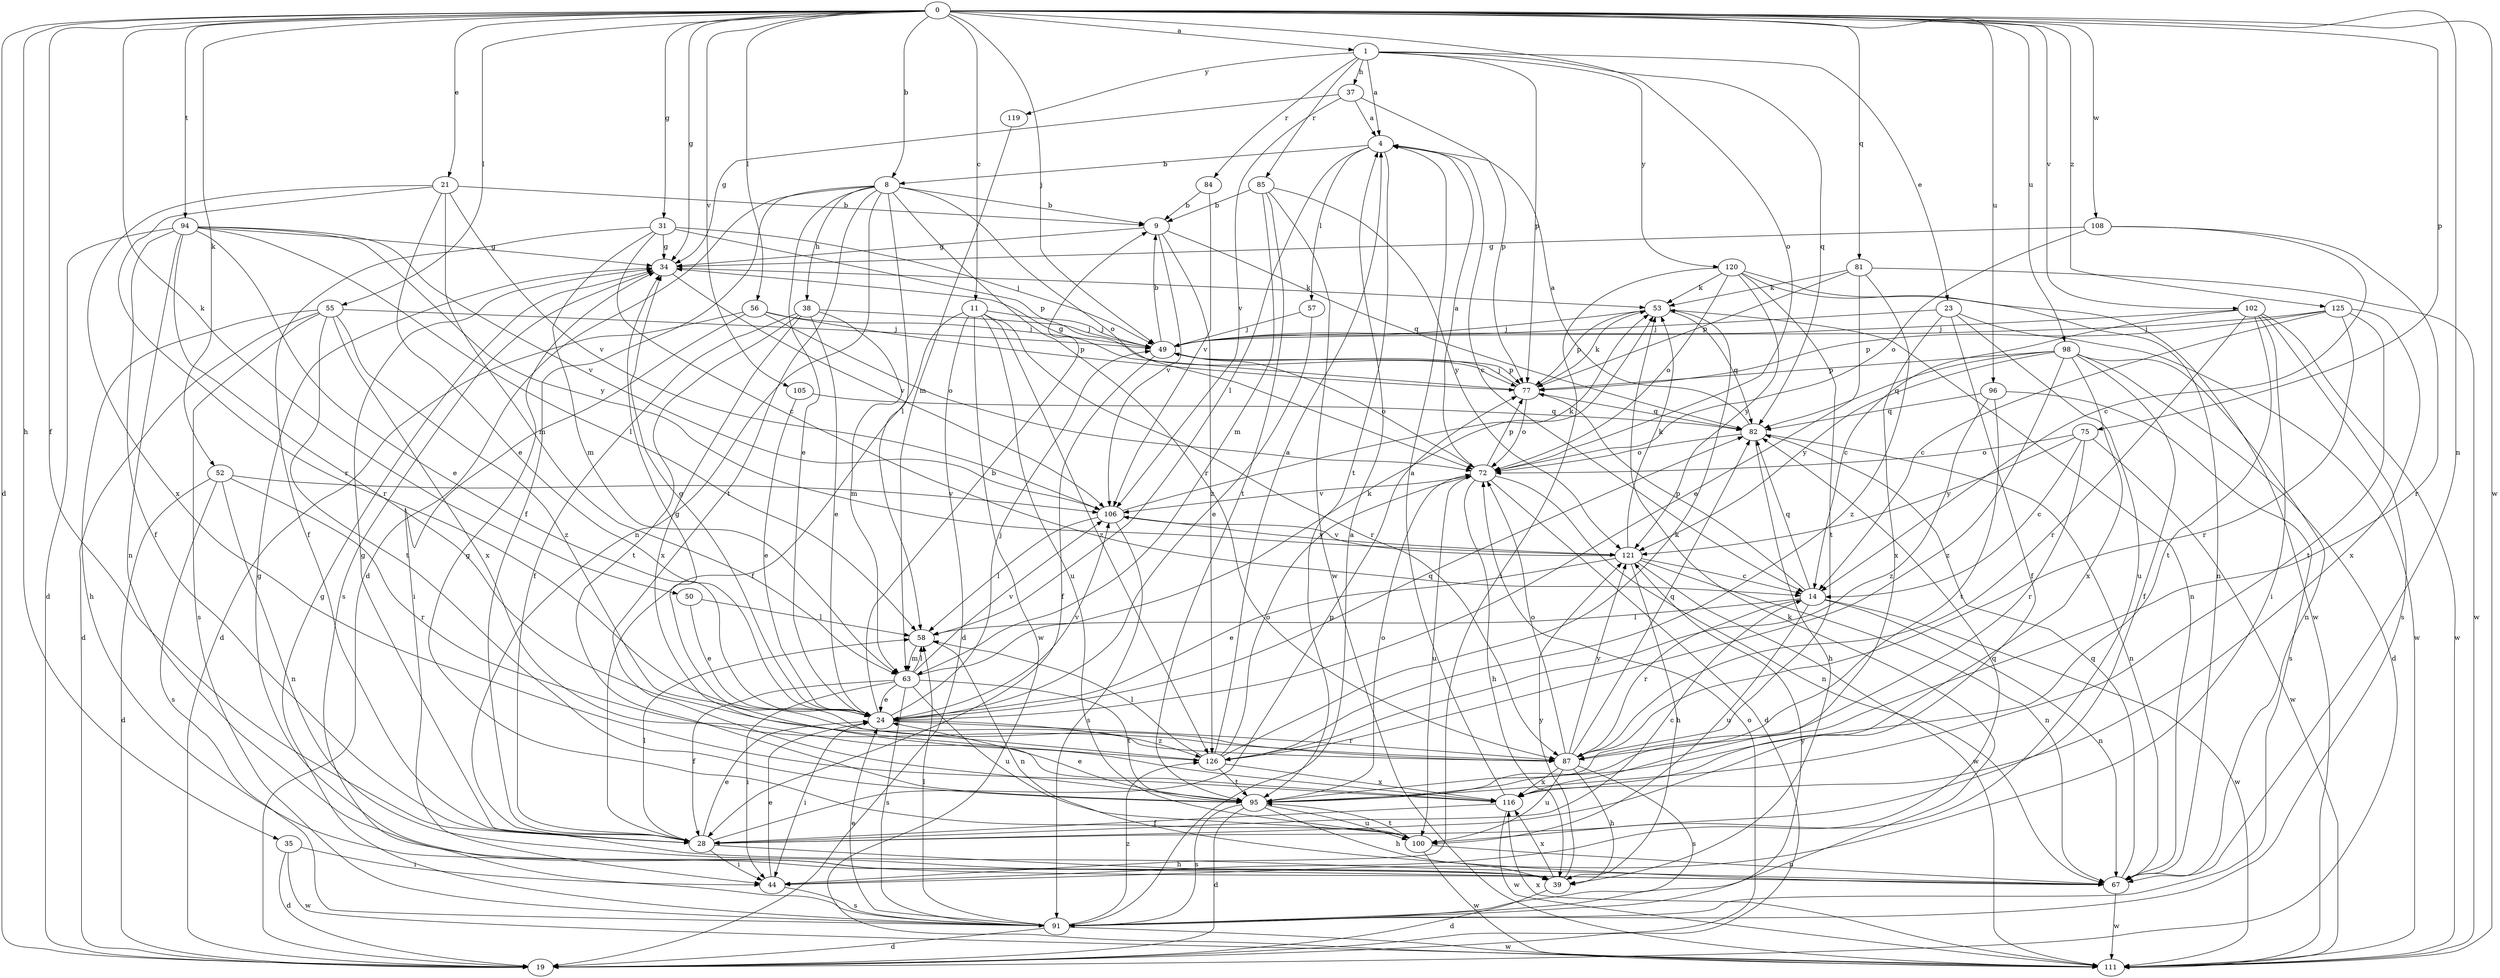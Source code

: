 strict digraph  {
0;
1;
4;
8;
9;
11;
14;
19;
21;
23;
24;
28;
31;
34;
35;
37;
38;
39;
44;
49;
50;
52;
53;
55;
56;
57;
58;
63;
67;
72;
75;
77;
81;
82;
84;
85;
87;
91;
94;
95;
96;
98;
100;
102;
105;
106;
108;
111;
116;
119;
120;
121;
125;
126;
0 -> 1  [label=a];
0 -> 8  [label=b];
0 -> 11  [label=c];
0 -> 19  [label=d];
0 -> 21  [label=e];
0 -> 28  [label=f];
0 -> 31  [label=g];
0 -> 34  [label=g];
0 -> 35  [label=h];
0 -> 49  [label=j];
0 -> 50  [label=k];
0 -> 52  [label=k];
0 -> 55  [label=l];
0 -> 56  [label=l];
0 -> 67  [label=n];
0 -> 72  [label=o];
0 -> 75  [label=p];
0 -> 81  [label=q];
0 -> 94  [label=t];
0 -> 96  [label=u];
0 -> 98  [label=u];
0 -> 102  [label=v];
0 -> 105  [label=v];
0 -> 108  [label=w];
0 -> 111  [label=w];
0 -> 125  [label=z];
1 -> 4  [label=a];
1 -> 23  [label=e];
1 -> 37  [label=h];
1 -> 77  [label=p];
1 -> 82  [label=q];
1 -> 84  [label=r];
1 -> 85  [label=r];
1 -> 119  [label=y];
1 -> 120  [label=y];
4 -> 8  [label=b];
4 -> 14  [label=c];
4 -> 57  [label=l];
4 -> 58  [label=l];
4 -> 95  [label=t];
8 -> 9  [label=b];
8 -> 19  [label=d];
8 -> 24  [label=e];
8 -> 28  [label=f];
8 -> 38  [label=h];
8 -> 58  [label=l];
8 -> 67  [label=n];
8 -> 72  [label=o];
8 -> 87  [label=r];
8 -> 95  [label=t];
9 -> 34  [label=g];
9 -> 82  [label=q];
9 -> 106  [label=v];
9 -> 126  [label=z];
11 -> 19  [label=d];
11 -> 28  [label=f];
11 -> 49  [label=j];
11 -> 87  [label=r];
11 -> 100  [label=u];
11 -> 111  [label=w];
11 -> 126  [label=z];
14 -> 58  [label=l];
14 -> 67  [label=n];
14 -> 77  [label=p];
14 -> 82  [label=q];
14 -> 87  [label=r];
14 -> 100  [label=u];
14 -> 111  [label=w];
19 -> 72  [label=o];
21 -> 9  [label=b];
21 -> 24  [label=e];
21 -> 63  [label=m];
21 -> 87  [label=r];
21 -> 106  [label=v];
21 -> 116  [label=x];
23 -> 28  [label=f];
23 -> 49  [label=j];
23 -> 100  [label=u];
23 -> 111  [label=w];
23 -> 116  [label=x];
24 -> 9  [label=b];
24 -> 34  [label=g];
24 -> 44  [label=i];
24 -> 49  [label=j];
24 -> 82  [label=q];
24 -> 87  [label=r];
24 -> 106  [label=v];
24 -> 126  [label=z];
28 -> 14  [label=c];
28 -> 24  [label=e];
28 -> 34  [label=g];
28 -> 39  [label=h];
28 -> 44  [label=i];
28 -> 58  [label=l];
28 -> 77  [label=p];
31 -> 14  [label=c];
31 -> 28  [label=f];
31 -> 34  [label=g];
31 -> 49  [label=j];
31 -> 63  [label=m];
31 -> 77  [label=p];
34 -> 53  [label=k];
34 -> 91  [label=s];
34 -> 106  [label=v];
35 -> 19  [label=d];
35 -> 44  [label=i];
35 -> 111  [label=w];
37 -> 4  [label=a];
37 -> 34  [label=g];
37 -> 77  [label=p];
37 -> 106  [label=v];
38 -> 24  [label=e];
38 -> 28  [label=f];
38 -> 49  [label=j];
38 -> 63  [label=m];
38 -> 95  [label=t];
38 -> 116  [label=x];
39 -> 19  [label=d];
39 -> 34  [label=g];
39 -> 116  [label=x];
39 -> 121  [label=y];
44 -> 24  [label=e];
44 -> 82  [label=q];
44 -> 91  [label=s];
49 -> 9  [label=b];
49 -> 28  [label=f];
49 -> 72  [label=o];
49 -> 77  [label=p];
50 -> 24  [label=e];
50 -> 58  [label=l];
52 -> 19  [label=d];
52 -> 67  [label=n];
52 -> 87  [label=r];
52 -> 91  [label=s];
52 -> 106  [label=v];
53 -> 49  [label=j];
53 -> 67  [label=n];
53 -> 77  [label=p];
53 -> 82  [label=q];
55 -> 19  [label=d];
55 -> 39  [label=h];
55 -> 49  [label=j];
55 -> 91  [label=s];
55 -> 95  [label=t];
55 -> 116  [label=x];
55 -> 126  [label=z];
56 -> 19  [label=d];
56 -> 44  [label=i];
56 -> 49  [label=j];
56 -> 72  [label=o];
56 -> 77  [label=p];
57 -> 24  [label=e];
57 -> 49  [label=j];
58 -> 63  [label=m];
58 -> 67  [label=n];
63 -> 24  [label=e];
63 -> 28  [label=f];
63 -> 44  [label=i];
63 -> 53  [label=k];
63 -> 58  [label=l];
63 -> 91  [label=s];
63 -> 95  [label=t];
63 -> 100  [label=u];
63 -> 106  [label=v];
67 -> 82  [label=q];
67 -> 111  [label=w];
72 -> 4  [label=a];
72 -> 19  [label=d];
72 -> 39  [label=h];
72 -> 67  [label=n];
72 -> 77  [label=p];
72 -> 100  [label=u];
72 -> 106  [label=v];
75 -> 14  [label=c];
75 -> 72  [label=o];
75 -> 87  [label=r];
75 -> 111  [label=w];
75 -> 121  [label=y];
77 -> 34  [label=g];
77 -> 49  [label=j];
77 -> 53  [label=k];
77 -> 72  [label=o];
77 -> 82  [label=q];
81 -> 24  [label=e];
81 -> 53  [label=k];
81 -> 77  [label=p];
81 -> 111  [label=w];
81 -> 126  [label=z];
82 -> 4  [label=a];
82 -> 39  [label=h];
82 -> 67  [label=n];
82 -> 72  [label=o];
84 -> 9  [label=b];
84 -> 106  [label=v];
85 -> 9  [label=b];
85 -> 63  [label=m];
85 -> 95  [label=t];
85 -> 111  [label=w];
85 -> 121  [label=y];
87 -> 39  [label=h];
87 -> 72  [label=o];
87 -> 82  [label=q];
87 -> 91  [label=s];
87 -> 100  [label=u];
87 -> 116  [label=x];
87 -> 121  [label=y];
91 -> 4  [label=a];
91 -> 19  [label=d];
91 -> 24  [label=e];
91 -> 34  [label=g];
91 -> 53  [label=k];
91 -> 58  [label=l];
91 -> 111  [label=w];
91 -> 121  [label=y];
91 -> 126  [label=z];
94 -> 19  [label=d];
94 -> 24  [label=e];
94 -> 28  [label=f];
94 -> 34  [label=g];
94 -> 58  [label=l];
94 -> 67  [label=n];
94 -> 87  [label=r];
94 -> 106  [label=v];
94 -> 121  [label=y];
95 -> 19  [label=d];
95 -> 24  [label=e];
95 -> 39  [label=h];
95 -> 72  [label=o];
95 -> 91  [label=s];
95 -> 100  [label=u];
96 -> 82  [label=q];
96 -> 91  [label=s];
96 -> 95  [label=t];
96 -> 126  [label=z];
98 -> 19  [label=d];
98 -> 28  [label=f];
98 -> 67  [label=n];
98 -> 77  [label=p];
98 -> 82  [label=q];
98 -> 116  [label=x];
98 -> 121  [label=y];
98 -> 126  [label=z];
100 -> 34  [label=g];
100 -> 67  [label=n];
100 -> 95  [label=t];
100 -> 111  [label=w];
102 -> 14  [label=c];
102 -> 44  [label=i];
102 -> 49  [label=j];
102 -> 87  [label=r];
102 -> 91  [label=s];
102 -> 95  [label=t];
102 -> 111  [label=w];
105 -> 24  [label=e];
105 -> 82  [label=q];
106 -> 53  [label=k];
106 -> 58  [label=l];
106 -> 91  [label=s];
106 -> 121  [label=y];
108 -> 14  [label=c];
108 -> 34  [label=g];
108 -> 72  [label=o];
108 -> 87  [label=r];
111 -> 116  [label=x];
116 -> 4  [label=a];
116 -> 28  [label=f];
116 -> 111  [label=w];
119 -> 63  [label=m];
120 -> 44  [label=i];
120 -> 53  [label=k];
120 -> 67  [label=n];
120 -> 72  [label=o];
120 -> 95  [label=t];
120 -> 111  [label=w];
120 -> 121  [label=y];
121 -> 14  [label=c];
121 -> 24  [label=e];
121 -> 39  [label=h];
121 -> 53  [label=k];
121 -> 67  [label=n];
121 -> 106  [label=v];
121 -> 111  [label=w];
125 -> 14  [label=c];
125 -> 49  [label=j];
125 -> 77  [label=p];
125 -> 87  [label=r];
125 -> 95  [label=t];
125 -> 116  [label=x];
126 -> 4  [label=a];
126 -> 34  [label=g];
126 -> 53  [label=k];
126 -> 58  [label=l];
126 -> 72  [label=o];
126 -> 95  [label=t];
126 -> 116  [label=x];
}
